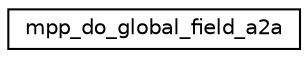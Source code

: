 digraph "Graphical Class Hierarchy"
{
 // INTERACTIVE_SVG=YES
 // LATEX_PDF_SIZE
  edge [fontname="Helvetica",fontsize="10",labelfontname="Helvetica",labelfontsize="10"];
  node [fontname="Helvetica",fontsize="10",shape=record];
  rankdir="LR";
  Node0 [label="mpp_do_global_field_a2a",height=0.2,width=0.4,color="black", fillcolor="white", style="filled",URL="$interfacempp__domains__mod_1_1mpp__do__global__field__a2a.html",tooltip=" "];
}
